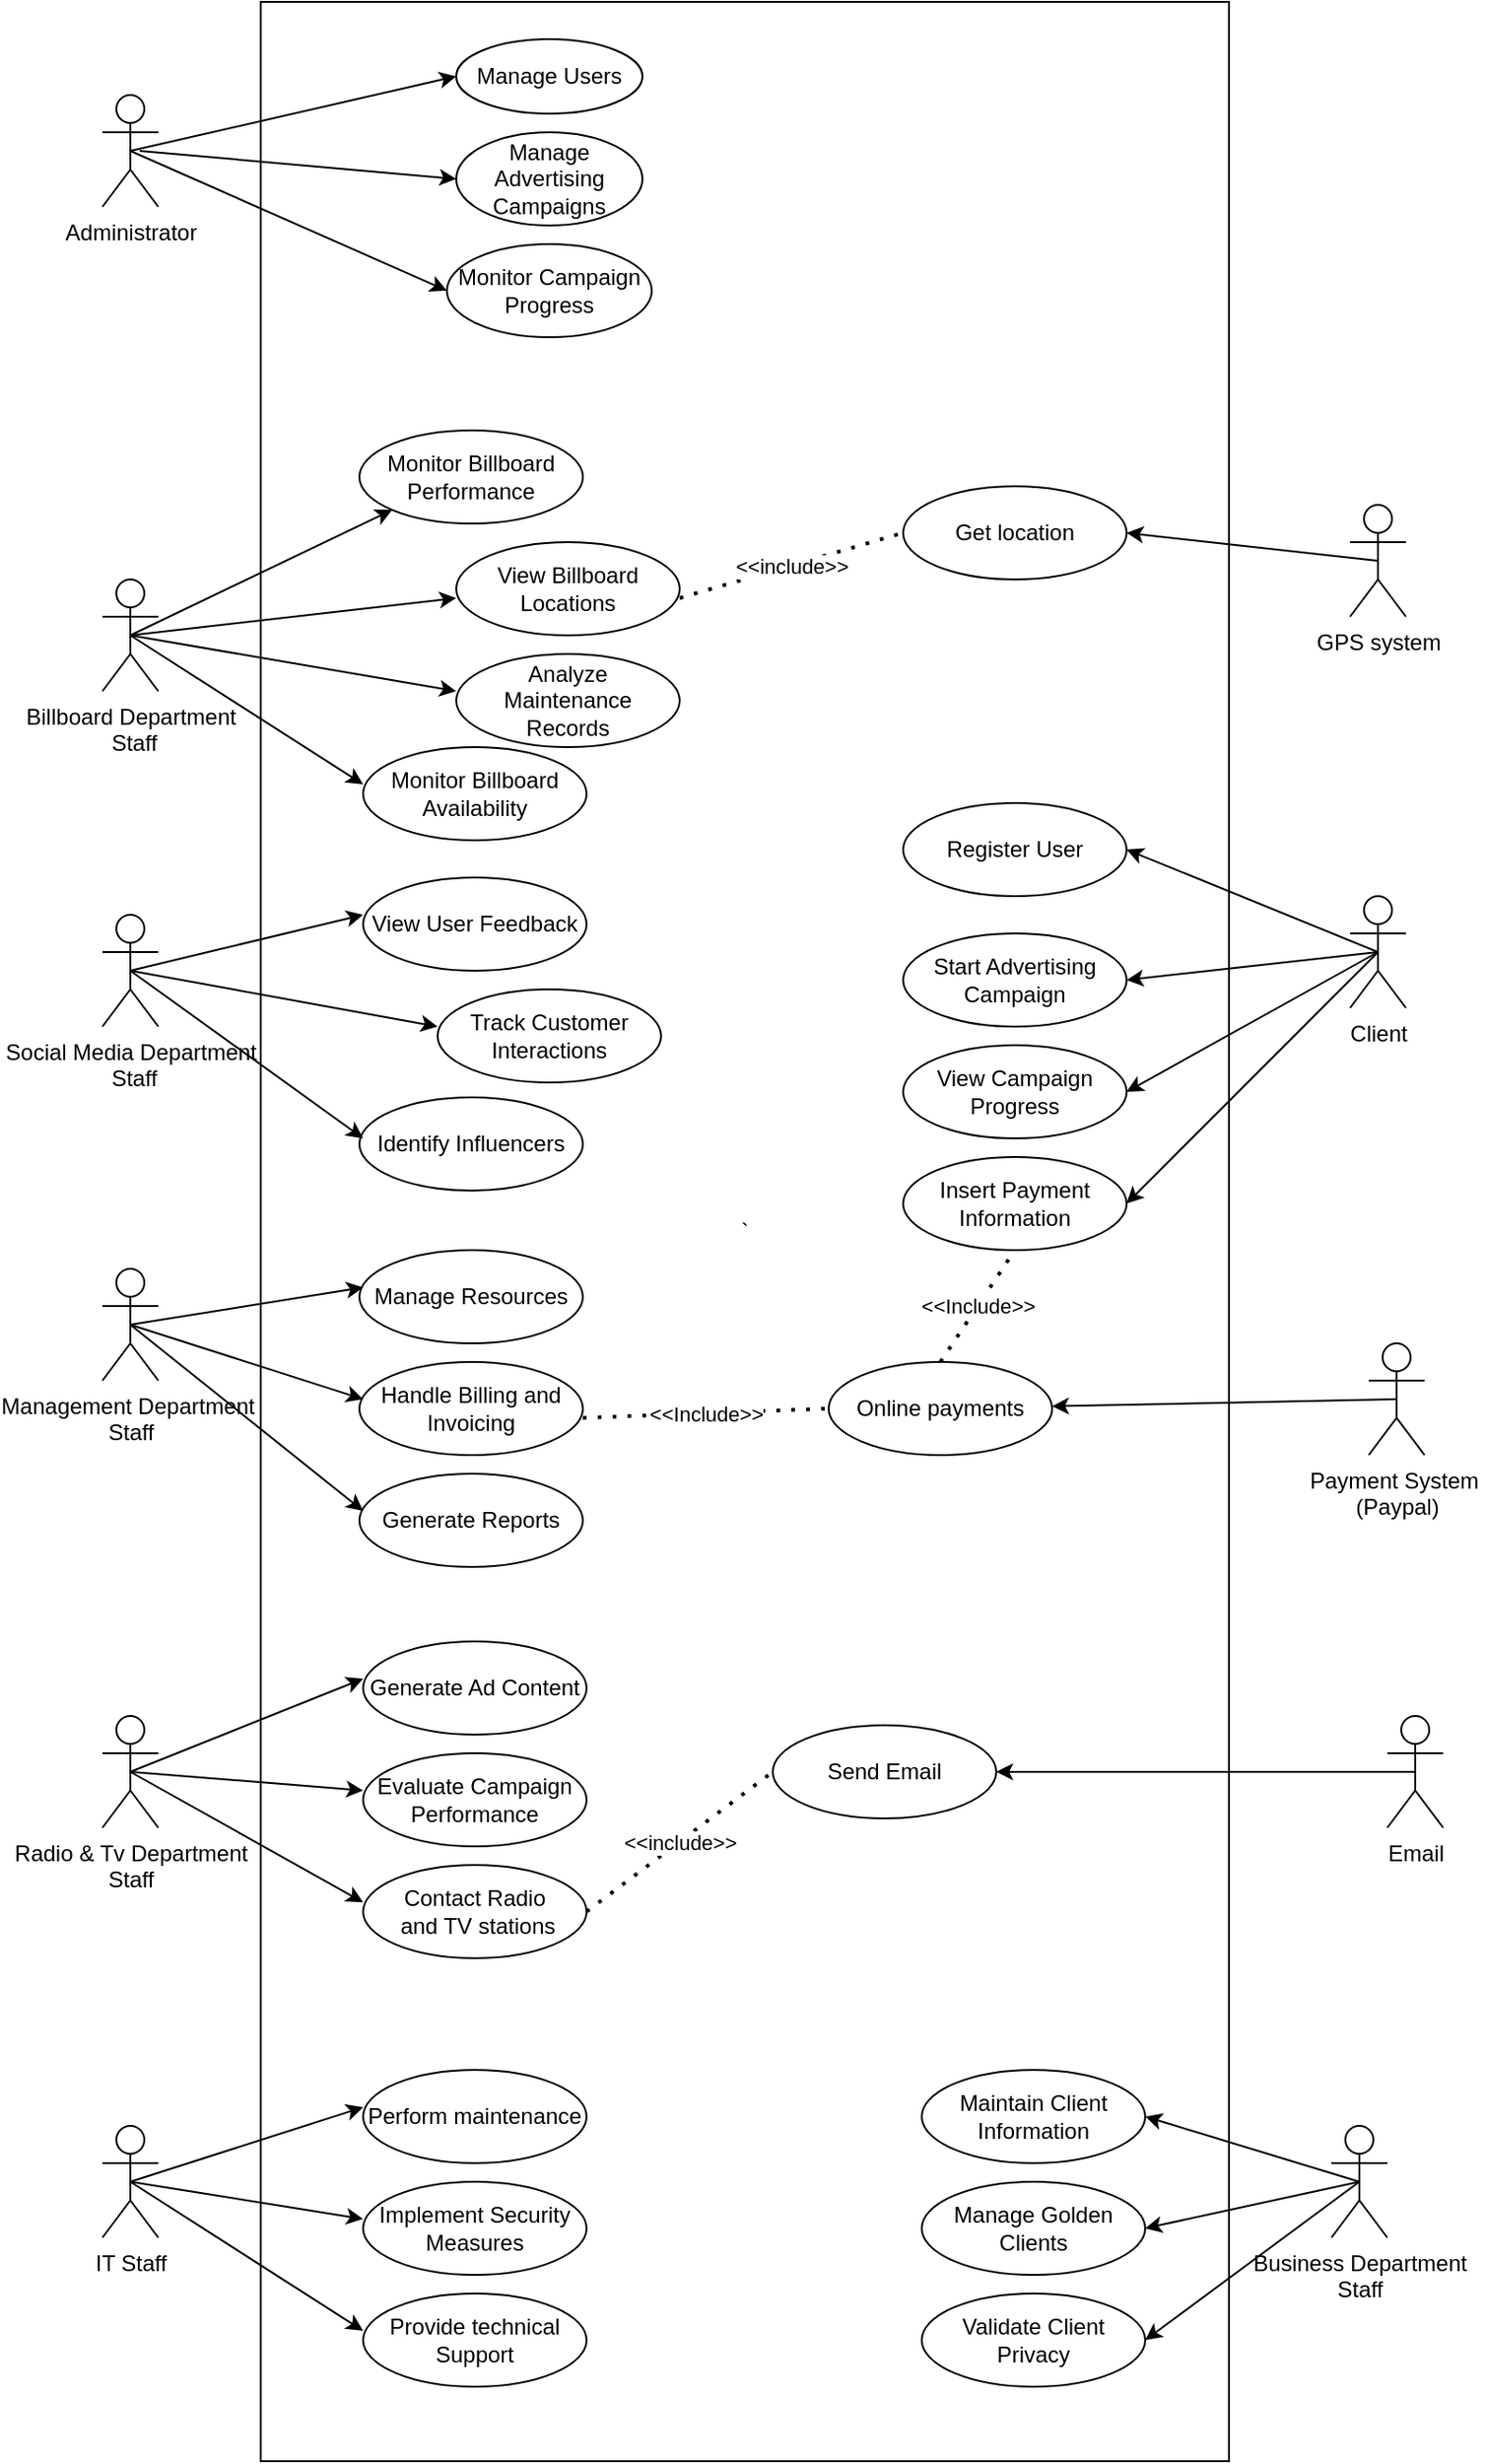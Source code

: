 <mxfile version="21.5.0" type="github">
  <diagram name="Page-1" id="-30_-kgWNISgQ9iI4o54">
    <mxGraphModel dx="1400" dy="1864" grid="1" gridSize="10" guides="1" tooltips="1" connect="1" arrows="1" fold="1" page="1" pageScale="1" pageWidth="850" pageHeight="1100" math="0" shadow="0">
      <root>
        <mxCell id="0" />
        <mxCell id="1" parent="0" />
        <object label="Billboard Department&lt;br&gt;&amp;nbsp;Staff" id="Q2n0QI2UcE-sAPUQfpQw-1">
          <mxCell style="shape=umlActor;verticalLabelPosition=bottom;verticalAlign=top;html=1;outlineConnect=0;direction=east;" vertex="1" parent="1">
            <mxGeometry x="80" y="230" width="30" height="60" as="geometry" />
          </mxCell>
        </object>
        <object label="Social Media Department&lt;br&gt;&amp;nbsp;Staff" id="Q2n0QI2UcE-sAPUQfpQw-10">
          <mxCell style="shape=umlActor;verticalLabelPosition=bottom;verticalAlign=top;html=1;outlineConnect=0;direction=east;" vertex="1" parent="1">
            <mxGeometry x="80" y="410" width="30" height="60" as="geometry" />
          </mxCell>
        </object>
        <mxCell id="Q2n0QI2UcE-sAPUQfpQw-11" value="Radio &amp;amp; Tv Department&lt;br&gt;Staff" style="shape=umlActor;verticalLabelPosition=bottom;verticalAlign=top;html=1;outlineConnect=0;" vertex="1" parent="1">
          <mxGeometry x="80" y="840" width="30" height="60" as="geometry" />
        </mxCell>
        <mxCell id="Q2n0QI2UcE-sAPUQfpQw-13" value="Management Department&amp;nbsp;&lt;br&gt;Staff" style="shape=umlActor;verticalLabelPosition=bottom;verticalAlign=top;html=1;outlineConnect=0;" vertex="1" parent="1">
          <mxGeometry x="80" y="600" width="30" height="60" as="geometry" />
        </mxCell>
        <mxCell id="Q2n0QI2UcE-sAPUQfpQw-14" value="IT Staff&lt;br&gt;" style="shape=umlActor;verticalLabelPosition=bottom;verticalAlign=top;html=1;outlineConnect=0;" vertex="1" parent="1">
          <mxGeometry x="80" y="1060" width="30" height="60" as="geometry" />
        </mxCell>
        <mxCell id="Q2n0QI2UcE-sAPUQfpQw-15" value="Administrator&lt;br&gt;" style="shape=umlActor;verticalLabelPosition=bottom;verticalAlign=top;html=1;outlineConnect=0;" vertex="1" parent="1">
          <mxGeometry x="80" y="-30" width="30" height="60" as="geometry" />
        </mxCell>
        <mxCell id="Q2n0QI2UcE-sAPUQfpQw-17" value="`" style="rounded=0;whiteSpace=wrap;labelBackgroundColor=none;" vertex="1" parent="1">
          <mxGeometry x="165" y="-80" width="520" height="1320" as="geometry" />
        </mxCell>
        <mxCell id="Q2n0QI2UcE-sAPUQfpQw-19" value="Manage Users" style="ellipse;whiteSpace=wrap;html=1;" vertex="1" parent="1">
          <mxGeometry x="270" y="-60" width="100" height="40" as="geometry" />
        </mxCell>
        <mxCell id="Q2n0QI2UcE-sAPUQfpQw-26" value="Manage Advertising Campaigns" style="ellipse;whiteSpace=wrap;html=1;" vertex="1" parent="1">
          <mxGeometry x="270" y="-10" width="100" height="50" as="geometry" />
        </mxCell>
        <mxCell id="Q2n0QI2UcE-sAPUQfpQw-41" value="Monitor Billboard Performance" style="ellipse;whiteSpace=wrap;html=1;" vertex="1" parent="1">
          <mxGeometry x="218" y="150" width="120" height="50" as="geometry" />
        </mxCell>
        <mxCell id="Q2n0QI2UcE-sAPUQfpQw-42" value="Analyze &lt;br&gt;Maintenance &lt;br&gt;Records" style="ellipse;whiteSpace=wrap;html=1;" vertex="1" parent="1">
          <mxGeometry x="270" y="270" width="120" height="50" as="geometry" />
        </mxCell>
        <mxCell id="Q2n0QI2UcE-sAPUQfpQw-43" value="Monitor Billboard Availability" style="ellipse;whiteSpace=wrap;html=1;" vertex="1" parent="1">
          <mxGeometry x="220" y="320" width="120" height="50" as="geometry" />
        </mxCell>
        <mxCell id="Q2n0QI2UcE-sAPUQfpQw-56" value="" style="endArrow=classic;html=1;rounded=0;exitX=0.5;exitY=0.5;exitDx=0;exitDy=0;exitPerimeter=0;entryX=0;entryY=1;entryDx=0;entryDy=0;" edge="1" parent="1" source="Q2n0QI2UcE-sAPUQfpQw-1" target="Q2n0QI2UcE-sAPUQfpQw-41">
          <mxGeometry width="50" height="50" relative="1" as="geometry">
            <mxPoint x="170" y="250" as="sourcePoint" />
            <mxPoint x="220" y="200" as="targetPoint" />
          </mxGeometry>
        </mxCell>
        <mxCell id="Q2n0QI2UcE-sAPUQfpQw-60" value="View User Feedback" style="ellipse;whiteSpace=wrap;html=1;" vertex="1" parent="1">
          <mxGeometry x="220" y="390" width="120" height="50" as="geometry" />
        </mxCell>
        <mxCell id="Q2n0QI2UcE-sAPUQfpQw-61" value="Track Customer Interactions" style="ellipse;whiteSpace=wrap;html=1;" vertex="1" parent="1">
          <mxGeometry x="260" y="450" width="120" height="50" as="geometry" />
        </mxCell>
        <mxCell id="Q2n0QI2UcE-sAPUQfpQw-62" value="Identify Influencers" style="ellipse;whiteSpace=wrap;html=1;" vertex="1" parent="1">
          <mxGeometry x="218" y="508" width="120" height="50" as="geometry" />
        </mxCell>
        <mxCell id="Q2n0QI2UcE-sAPUQfpQw-63" value="Manage Resources" style="ellipse;whiteSpace=wrap;html=1;" vertex="1" parent="1">
          <mxGeometry x="218" y="590" width="120" height="50" as="geometry" />
        </mxCell>
        <mxCell id="Q2n0QI2UcE-sAPUQfpQw-64" value="Handle Billing and Invoicing" style="ellipse;whiteSpace=wrap;html=1;" vertex="1" parent="1">
          <mxGeometry x="218" y="650" width="120" height="50" as="geometry" />
        </mxCell>
        <mxCell id="Q2n0QI2UcE-sAPUQfpQw-65" value="Generate Reports" style="ellipse;whiteSpace=wrap;html=1;" vertex="1" parent="1">
          <mxGeometry x="218" y="710" width="120" height="50" as="geometry" />
        </mxCell>
        <mxCell id="Q2n0QI2UcE-sAPUQfpQw-70" value="Generate Ad Content" style="ellipse;whiteSpace=wrap;html=1;" vertex="1" parent="1">
          <mxGeometry x="220" y="800" width="120" height="50" as="geometry" />
        </mxCell>
        <mxCell id="Q2n0QI2UcE-sAPUQfpQw-71" value="Evaluate Campaign Performance" style="ellipse;whiteSpace=wrap;html=1;" vertex="1" parent="1">
          <mxGeometry x="220" y="860" width="120" height="50" as="geometry" />
        </mxCell>
        <mxCell id="Q2n0QI2UcE-sAPUQfpQw-72" value="Contact Radio&lt;br&gt;&amp;nbsp;and TV stations" style="ellipse;whiteSpace=wrap;html=1;" vertex="1" parent="1">
          <mxGeometry x="220" y="920" width="120" height="50" as="geometry" />
        </mxCell>
        <mxCell id="Q2n0QI2UcE-sAPUQfpQw-73" style="edgeStyle=none;rounded=0;orthogonalLoop=1;jettySize=auto;html=1;exitX=1;exitY=0.75;exitDx=0;exitDy=0;" edge="1" parent="1" source="Q2n0QI2UcE-sAPUQfpQw-17" target="Q2n0QI2UcE-sAPUQfpQw-17">
          <mxGeometry relative="1" as="geometry" />
        </mxCell>
        <mxCell id="Q2n0QI2UcE-sAPUQfpQw-87" style="edgeStyle=none;rounded=0;orthogonalLoop=1;jettySize=auto;html=1;exitX=0.5;exitY=0.5;exitDx=0;exitDy=0;exitPerimeter=0;entryX=1;entryY=0.5;entryDx=0;entryDy=0;" edge="1" parent="1" source="Q2n0QI2UcE-sAPUQfpQw-74" target="Q2n0QI2UcE-sAPUQfpQw-77">
          <mxGeometry relative="1" as="geometry" />
        </mxCell>
        <mxCell id="Q2n0QI2UcE-sAPUQfpQw-74" value="Email" style="shape=umlActor;verticalLabelPosition=bottom;verticalAlign=top;html=1;outlineConnect=0;" vertex="1" parent="1">
          <mxGeometry x="770" y="840" width="30" height="60" as="geometry" />
        </mxCell>
        <mxCell id="Q2n0QI2UcE-sAPUQfpQw-77" value="Send Email&lt;br&gt;" style="ellipse;whiteSpace=wrap;html=1;" vertex="1" parent="1">
          <mxGeometry x="440" y="845" width="120" height="50" as="geometry" />
        </mxCell>
        <mxCell id="Q2n0QI2UcE-sAPUQfpQw-84" value="&amp;lt;&amp;lt;include&amp;gt;&amp;gt;&lt;br&gt;" style="endArrow=none;dashed=1;html=1;dashPattern=1 3;strokeWidth=2;rounded=0;exitX=1;exitY=0.5;exitDx=0;exitDy=0;entryX=0;entryY=0.5;entryDx=0;entryDy=0;" edge="1" parent="1" source="Q2n0QI2UcE-sAPUQfpQw-72" target="Q2n0QI2UcE-sAPUQfpQw-77">
          <mxGeometry width="50" height="50" relative="1" as="geometry">
            <mxPoint x="380" y="970" as="sourcePoint" />
            <mxPoint x="430" y="920" as="targetPoint" />
          </mxGeometry>
        </mxCell>
        <mxCell id="Q2n0QI2UcE-sAPUQfpQw-90" value="Perform maintenance" style="ellipse;whiteSpace=wrap;html=1;" vertex="1" parent="1">
          <mxGeometry x="220" y="1030" width="120" height="50" as="geometry" />
        </mxCell>
        <mxCell id="Q2n0QI2UcE-sAPUQfpQw-91" value="Implement Security Measures&lt;br&gt;" style="ellipse;whiteSpace=wrap;html=1;" vertex="1" parent="1">
          <mxGeometry x="220" y="1090" width="120" height="50" as="geometry" />
        </mxCell>
        <mxCell id="Q2n0QI2UcE-sAPUQfpQw-92" value="Provide technical Support" style="ellipse;whiteSpace=wrap;html=1;" vertex="1" parent="1">
          <mxGeometry x="220" y="1150" width="120" height="50" as="geometry" />
        </mxCell>
        <mxCell id="Q2n0QI2UcE-sAPUQfpQw-93" value="View Billboard Locations&lt;br&gt;" style="ellipse;whiteSpace=wrap;html=1;" vertex="1" parent="1">
          <mxGeometry x="270" y="210" width="120" height="50" as="geometry" />
        </mxCell>
        <mxCell id="Q2n0QI2UcE-sAPUQfpQw-94" style="edgeStyle=none;rounded=0;orthogonalLoop=1;jettySize=auto;html=1;exitX=1;exitY=1;exitDx=0;exitDy=0;" edge="1" parent="1" source="Q2n0QI2UcE-sAPUQfpQw-42" target="Q2n0QI2UcE-sAPUQfpQw-42">
          <mxGeometry relative="1" as="geometry" />
        </mxCell>
        <mxCell id="Q2n0QI2UcE-sAPUQfpQw-95" value="Get location&lt;br&gt;" style="ellipse;whiteSpace=wrap;html=1;" vertex="1" parent="1">
          <mxGeometry x="510" y="180" width="120" height="50" as="geometry" />
        </mxCell>
        <mxCell id="Q2n0QI2UcE-sAPUQfpQw-99" style="edgeStyle=none;rounded=0;orthogonalLoop=1;jettySize=auto;html=1;exitX=0.5;exitY=0.5;exitDx=0;exitDy=0;exitPerimeter=0;entryX=1;entryY=0.5;entryDx=0;entryDy=0;" edge="1" parent="1" source="Q2n0QI2UcE-sAPUQfpQw-96" target="Q2n0QI2UcE-sAPUQfpQw-95">
          <mxGeometry relative="1" as="geometry" />
        </mxCell>
        <mxCell id="Q2n0QI2UcE-sAPUQfpQw-96" value="GPS system&lt;br&gt;" style="shape=umlActor;verticalLabelPosition=bottom;verticalAlign=top;html=1;outlineConnect=0;" vertex="1" parent="1">
          <mxGeometry x="750" y="190" width="30" height="60" as="geometry" />
        </mxCell>
        <mxCell id="Q2n0QI2UcE-sAPUQfpQw-98" value="&amp;lt;&amp;lt;include&amp;gt;&amp;gt;" style="endArrow=none;dashed=1;html=1;dashPattern=1 3;strokeWidth=2;rounded=0;entryX=0;entryY=0.5;entryDx=0;entryDy=0;" edge="1" parent="1" target="Q2n0QI2UcE-sAPUQfpQw-95">
          <mxGeometry width="50" height="50" relative="1" as="geometry">
            <mxPoint x="390" y="240" as="sourcePoint" />
            <mxPoint x="440" y="190" as="targetPoint" />
          </mxGeometry>
        </mxCell>
        <mxCell id="Q2n0QI2UcE-sAPUQfpQw-104" value="" style="endArrow=classic;html=1;rounded=0;exitX=0.5;exitY=0.5;exitDx=0;exitDy=0;exitPerimeter=0;" edge="1" parent="1" source="Q2n0QI2UcE-sAPUQfpQw-11">
          <mxGeometry width="50" height="50" relative="1" as="geometry">
            <mxPoint x="170" y="870" as="sourcePoint" />
            <mxPoint x="220" y="820" as="targetPoint" />
          </mxGeometry>
        </mxCell>
        <mxCell id="Q2n0QI2UcE-sAPUQfpQw-106" value="" style="endArrow=classic;html=1;rounded=0;exitX=0.5;exitY=0.5;exitDx=0;exitDy=0;exitPerimeter=0;" edge="1" parent="1" source="Q2n0QI2UcE-sAPUQfpQw-11">
          <mxGeometry width="50" height="50" relative="1" as="geometry">
            <mxPoint x="170" y="930" as="sourcePoint" />
            <mxPoint x="220" y="880" as="targetPoint" />
          </mxGeometry>
        </mxCell>
        <mxCell id="Q2n0QI2UcE-sAPUQfpQw-110" value="" style="endArrow=classic;html=1;rounded=0;exitX=0.5;exitY=0.5;exitDx=0;exitDy=0;exitPerimeter=0;" edge="1" parent="1" source="Q2n0QI2UcE-sAPUQfpQw-11">
          <mxGeometry width="50" height="50" relative="1" as="geometry">
            <mxPoint x="170" y="990" as="sourcePoint" />
            <mxPoint x="220" y="940" as="targetPoint" />
          </mxGeometry>
        </mxCell>
        <mxCell id="Q2n0QI2UcE-sAPUQfpQw-112" value="" style="endArrow=classic;html=1;rounded=0;exitX=0.5;exitY=0.5;exitDx=0;exitDy=0;exitPerimeter=0;" edge="1" parent="1" source="Q2n0QI2UcE-sAPUQfpQw-13">
          <mxGeometry width="50" height="50" relative="1" as="geometry">
            <mxPoint x="170" y="660" as="sourcePoint" />
            <mxPoint x="220" y="610" as="targetPoint" />
          </mxGeometry>
        </mxCell>
        <mxCell id="Q2n0QI2UcE-sAPUQfpQw-113" value="" style="endArrow=classic;html=1;rounded=0;exitX=0.5;exitY=0.5;exitDx=0;exitDy=0;exitPerimeter=0;" edge="1" parent="1" source="Q2n0QI2UcE-sAPUQfpQw-13">
          <mxGeometry width="50" height="50" relative="1" as="geometry">
            <mxPoint x="170" y="720" as="sourcePoint" />
            <mxPoint x="220" y="670" as="targetPoint" />
          </mxGeometry>
        </mxCell>
        <mxCell id="Q2n0QI2UcE-sAPUQfpQw-116" value="" style="endArrow=classic;html=1;rounded=0;exitX=0.5;exitY=0.5;exitDx=0;exitDy=0;exitPerimeter=0;" edge="1" parent="1" source="Q2n0QI2UcE-sAPUQfpQw-13">
          <mxGeometry width="50" height="50" relative="1" as="geometry">
            <mxPoint x="170" y="780" as="sourcePoint" />
            <mxPoint x="220" y="730" as="targetPoint" />
          </mxGeometry>
        </mxCell>
        <mxCell id="Q2n0QI2UcE-sAPUQfpQw-117" value="" style="endArrow=classic;html=1;rounded=0;exitX=0.5;exitY=0.5;exitDx=0;exitDy=0;exitPerimeter=0;" edge="1" parent="1" source="Q2n0QI2UcE-sAPUQfpQw-10">
          <mxGeometry width="50" height="50" relative="1" as="geometry">
            <mxPoint x="170" y="460" as="sourcePoint" />
            <mxPoint x="220" y="410" as="targetPoint" />
          </mxGeometry>
        </mxCell>
        <mxCell id="Q2n0QI2UcE-sAPUQfpQw-121" value="" style="endArrow=classic;html=1;rounded=0;exitX=0.5;exitY=0.5;exitDx=0;exitDy=0;exitPerimeter=0;" edge="1" parent="1" source="Q2n0QI2UcE-sAPUQfpQw-10">
          <mxGeometry width="50" height="50" relative="1" as="geometry">
            <mxPoint x="150" y="450" as="sourcePoint" />
            <mxPoint x="260" y="470" as="targetPoint" />
          </mxGeometry>
        </mxCell>
        <mxCell id="Q2n0QI2UcE-sAPUQfpQw-122" value="" style="endArrow=classic;html=1;rounded=0;exitX=0.5;exitY=0.5;exitDx=0;exitDy=0;exitPerimeter=0;" edge="1" parent="1" source="Q2n0QI2UcE-sAPUQfpQw-10">
          <mxGeometry width="50" height="50" relative="1" as="geometry">
            <mxPoint x="170" y="580" as="sourcePoint" />
            <mxPoint x="220" y="530" as="targetPoint" />
          </mxGeometry>
        </mxCell>
        <mxCell id="Q2n0QI2UcE-sAPUQfpQw-123" value="" style="endArrow=classic;html=1;rounded=0;exitX=0.5;exitY=0.5;exitDx=0;exitDy=0;exitPerimeter=0;" edge="1" parent="1" source="Q2n0QI2UcE-sAPUQfpQw-1">
          <mxGeometry width="50" height="50" relative="1" as="geometry">
            <mxPoint x="220" y="290" as="sourcePoint" />
            <mxPoint x="270" y="240" as="targetPoint" />
          </mxGeometry>
        </mxCell>
        <mxCell id="Q2n0QI2UcE-sAPUQfpQw-124" value="" style="endArrow=classic;html=1;rounded=0;exitX=0.5;exitY=0.5;exitDx=0;exitDy=0;exitPerimeter=0;" edge="1" parent="1" source="Q2n0QI2UcE-sAPUQfpQw-1">
          <mxGeometry width="50" height="50" relative="1" as="geometry">
            <mxPoint x="220" y="340" as="sourcePoint" />
            <mxPoint x="270" y="290" as="targetPoint" />
          </mxGeometry>
        </mxCell>
        <mxCell id="Q2n0QI2UcE-sAPUQfpQw-125" value="" style="endArrow=classic;html=1;rounded=0;exitX=0.5;exitY=0.5;exitDx=0;exitDy=0;exitPerimeter=0;" edge="1" parent="1" source="Q2n0QI2UcE-sAPUQfpQw-1">
          <mxGeometry width="50" height="50" relative="1" as="geometry">
            <mxPoint x="170" y="390" as="sourcePoint" />
            <mxPoint x="220" y="340" as="targetPoint" />
          </mxGeometry>
        </mxCell>
        <mxCell id="Q2n0QI2UcE-sAPUQfpQw-126" value="" style="endArrow=classic;html=1;rounded=0;exitX=0.5;exitY=0.5;exitDx=0;exitDy=0;exitPerimeter=0;" edge="1" parent="1" source="Q2n0QI2UcE-sAPUQfpQw-15">
          <mxGeometry width="50" height="50" relative="1" as="geometry">
            <mxPoint x="220" y="10" as="sourcePoint" />
            <mxPoint x="270" y="-40" as="targetPoint" />
          </mxGeometry>
        </mxCell>
        <mxCell id="Q2n0QI2UcE-sAPUQfpQw-127" value="&amp;lt;&amp;lt;Include&amp;gt;&amp;gt;" style="endArrow=none;dashed=1;html=1;dashPattern=1 3;strokeWidth=2;rounded=0;entryX=0;entryY=0.5;entryDx=0;entryDy=0;" edge="1" parent="1" target="Q2n0QI2UcE-sAPUQfpQw-130">
          <mxGeometry width="50" height="50" relative="1" as="geometry">
            <mxPoint x="338" y="680" as="sourcePoint" />
            <mxPoint x="388" y="630" as="targetPoint" />
          </mxGeometry>
        </mxCell>
        <mxCell id="Q2n0QI2UcE-sAPUQfpQw-130" value="Online payments&lt;br&gt;" style="ellipse;whiteSpace=wrap;html=1;" vertex="1" parent="1">
          <mxGeometry x="470" y="650" width="120" height="50" as="geometry" />
        </mxCell>
        <mxCell id="Q2n0QI2UcE-sAPUQfpQw-133" style="edgeStyle=none;rounded=0;orthogonalLoop=1;jettySize=auto;html=1;exitX=0.5;exitY=0.5;exitDx=0;exitDy=0;exitPerimeter=0;" edge="1" parent="1" source="Q2n0QI2UcE-sAPUQfpQw-132" target="Q2n0QI2UcE-sAPUQfpQw-130">
          <mxGeometry relative="1" as="geometry" />
        </mxCell>
        <mxCell id="Q2n0QI2UcE-sAPUQfpQw-132" value="Payment System&amp;nbsp;&lt;br&gt;(Paypal)" style="shape=umlActor;verticalLabelPosition=bottom;verticalAlign=top;html=1;outlineConnect=0;" vertex="1" parent="1">
          <mxGeometry x="760" y="640" width="30" height="60" as="geometry" />
        </mxCell>
        <mxCell id="Q2n0QI2UcE-sAPUQfpQw-134" value="" style="endArrow=classic;html=1;rounded=0;exitX=0.5;exitY=0.5;exitDx=0;exitDy=0;exitPerimeter=0;" edge="1" parent="1" source="Q2n0QI2UcE-sAPUQfpQw-14">
          <mxGeometry width="50" height="50" relative="1" as="geometry">
            <mxPoint x="170" y="1100" as="sourcePoint" />
            <mxPoint x="220" y="1050" as="targetPoint" />
          </mxGeometry>
        </mxCell>
        <mxCell id="Q2n0QI2UcE-sAPUQfpQw-135" value="" style="endArrow=classic;html=1;rounded=0;exitX=0.5;exitY=0.5;exitDx=0;exitDy=0;exitPerimeter=0;" edge="1" parent="1" source="Q2n0QI2UcE-sAPUQfpQw-14">
          <mxGeometry width="50" height="50" relative="1" as="geometry">
            <mxPoint x="170" y="1160" as="sourcePoint" />
            <mxPoint x="220" y="1110" as="targetPoint" />
          </mxGeometry>
        </mxCell>
        <mxCell id="Q2n0QI2UcE-sAPUQfpQw-136" value="" style="endArrow=classic;html=1;rounded=0;exitX=0.5;exitY=0.5;exitDx=0;exitDy=0;exitPerimeter=0;" edge="1" parent="1" source="Q2n0QI2UcE-sAPUQfpQw-14">
          <mxGeometry width="50" height="50" relative="1" as="geometry">
            <mxPoint x="170" y="1220" as="sourcePoint" />
            <mxPoint x="220" y="1170" as="targetPoint" />
          </mxGeometry>
        </mxCell>
        <mxCell id="Q2n0QI2UcE-sAPUQfpQw-139" value="" style="endArrow=classic;html=1;rounded=0;entryX=0;entryY=0.5;entryDx=0;entryDy=0;" edge="1" parent="1" target="Q2n0QI2UcE-sAPUQfpQw-26">
          <mxGeometry width="50" height="50" relative="1" as="geometry">
            <mxPoint x="100" as="sourcePoint" />
            <mxPoint x="270" y="10" as="targetPoint" />
          </mxGeometry>
        </mxCell>
        <mxCell id="Q2n0QI2UcE-sAPUQfpQw-140" value="Monitor Campaign Progress" style="ellipse;whiteSpace=wrap;html=1;" vertex="1" parent="1">
          <mxGeometry x="265" y="50" width="110" height="50" as="geometry" />
        </mxCell>
        <mxCell id="Q2n0QI2UcE-sAPUQfpQw-141" value="" style="endArrow=classic;html=1;rounded=0;entryX=0;entryY=0.5;entryDx=0;entryDy=0;exitX=0.5;exitY=0.5;exitDx=0;exitDy=0;exitPerimeter=0;" edge="1" parent="1" source="Q2n0QI2UcE-sAPUQfpQw-15" target="Q2n0QI2UcE-sAPUQfpQw-140">
          <mxGeometry width="50" height="50" relative="1" as="geometry">
            <mxPoint x="220" y="130" as="sourcePoint" />
            <mxPoint x="270" y="80" as="targetPoint" />
          </mxGeometry>
        </mxCell>
        <mxCell id="Q2n0QI2UcE-sAPUQfpQw-166" style="edgeStyle=none;rounded=0;orthogonalLoop=1;jettySize=auto;html=1;exitX=0.5;exitY=0.5;exitDx=0;exitDy=0;exitPerimeter=0;entryX=1;entryY=0.5;entryDx=0;entryDy=0;" edge="1" parent="1" source="Q2n0QI2UcE-sAPUQfpQw-142" target="Q2n0QI2UcE-sAPUQfpQw-144">
          <mxGeometry relative="1" as="geometry" />
        </mxCell>
        <mxCell id="Q2n0QI2UcE-sAPUQfpQw-167" style="edgeStyle=none;rounded=0;orthogonalLoop=1;jettySize=auto;html=1;exitX=0.5;exitY=0.5;exitDx=0;exitDy=0;exitPerimeter=0;entryX=1;entryY=0.5;entryDx=0;entryDy=0;" edge="1" parent="1" source="Q2n0QI2UcE-sAPUQfpQw-142" target="Q2n0QI2UcE-sAPUQfpQw-145">
          <mxGeometry relative="1" as="geometry" />
        </mxCell>
        <mxCell id="Q2n0QI2UcE-sAPUQfpQw-168" style="edgeStyle=none;rounded=0;orthogonalLoop=1;jettySize=auto;html=1;exitX=0.5;exitY=0.5;exitDx=0;exitDy=0;exitPerimeter=0;entryX=1;entryY=0.5;entryDx=0;entryDy=0;" edge="1" parent="1" source="Q2n0QI2UcE-sAPUQfpQw-142" target="Q2n0QI2UcE-sAPUQfpQw-146">
          <mxGeometry relative="1" as="geometry" />
        </mxCell>
        <mxCell id="Q2n0QI2UcE-sAPUQfpQw-142" value="Business Department &lt;br&gt;Staff" style="shape=umlActor;verticalLabelPosition=bottom;verticalAlign=top;html=1;outlineConnect=0;" vertex="1" parent="1">
          <mxGeometry x="740" y="1060" width="30" height="60" as="geometry" />
        </mxCell>
        <mxCell id="Q2n0QI2UcE-sAPUQfpQw-144" value="Maintain Client Information" style="ellipse;whiteSpace=wrap;html=1;" vertex="1" parent="1">
          <mxGeometry x="520" y="1030" width="120" height="50" as="geometry" />
        </mxCell>
        <mxCell id="Q2n0QI2UcE-sAPUQfpQw-145" value="Manage Golden Clients" style="ellipse;whiteSpace=wrap;html=1;" vertex="1" parent="1">
          <mxGeometry x="520" y="1090" width="120" height="50" as="geometry" />
        </mxCell>
        <mxCell id="Q2n0QI2UcE-sAPUQfpQw-146" value="Validate Client Privacy" style="ellipse;whiteSpace=wrap;html=1;" vertex="1" parent="1">
          <mxGeometry x="520" y="1150" width="120" height="50" as="geometry" />
        </mxCell>
        <mxCell id="Q2n0QI2UcE-sAPUQfpQw-150" style="edgeStyle=none;rounded=0;orthogonalLoop=1;jettySize=auto;html=1;exitX=0.5;exitY=0.5;exitDx=0;exitDy=0;exitPerimeter=0;entryX=1;entryY=0.5;entryDx=0;entryDy=0;" edge="1" parent="1" source="Q2n0QI2UcE-sAPUQfpQw-147" target="Q2n0QI2UcE-sAPUQfpQw-148">
          <mxGeometry relative="1" as="geometry" />
        </mxCell>
        <mxCell id="Q2n0QI2UcE-sAPUQfpQw-152" style="edgeStyle=none;rounded=0;orthogonalLoop=1;jettySize=auto;html=1;exitX=0.5;exitY=0.5;exitDx=0;exitDy=0;exitPerimeter=0;entryX=1;entryY=0.5;entryDx=0;entryDy=0;" edge="1" parent="1" source="Q2n0QI2UcE-sAPUQfpQw-147" target="Q2n0QI2UcE-sAPUQfpQw-151">
          <mxGeometry relative="1" as="geometry" />
        </mxCell>
        <mxCell id="Q2n0QI2UcE-sAPUQfpQw-155" style="edgeStyle=none;rounded=0;orthogonalLoop=1;jettySize=auto;html=1;exitX=0.5;exitY=0.5;exitDx=0;exitDy=0;exitPerimeter=0;entryX=1;entryY=0.5;entryDx=0;entryDy=0;" edge="1" parent="1" source="Q2n0QI2UcE-sAPUQfpQw-147" target="Q2n0QI2UcE-sAPUQfpQw-153">
          <mxGeometry relative="1" as="geometry" />
        </mxCell>
        <mxCell id="Q2n0QI2UcE-sAPUQfpQw-156" style="edgeStyle=none;rounded=0;orthogonalLoop=1;jettySize=auto;html=1;exitX=0.5;exitY=0.5;exitDx=0;exitDy=0;exitPerimeter=0;entryX=1;entryY=0.5;entryDx=0;entryDy=0;" edge="1" parent="1" source="Q2n0QI2UcE-sAPUQfpQw-147" target="Q2n0QI2UcE-sAPUQfpQw-154">
          <mxGeometry relative="1" as="geometry" />
        </mxCell>
        <mxCell id="Q2n0QI2UcE-sAPUQfpQw-147" value="Client" style="shape=umlActor;verticalLabelPosition=bottom;verticalAlign=top;html=1;outlineConnect=0;" vertex="1" parent="1">
          <mxGeometry x="750" y="400" width="30" height="60" as="geometry" />
        </mxCell>
        <mxCell id="Q2n0QI2UcE-sAPUQfpQw-148" value="Register User&lt;br&gt;" style="ellipse;whiteSpace=wrap;html=1;" vertex="1" parent="1">
          <mxGeometry x="510" y="350" width="120" height="50" as="geometry" />
        </mxCell>
        <mxCell id="Q2n0QI2UcE-sAPUQfpQw-151" value="Start Advertising Campaign" style="ellipse;whiteSpace=wrap;html=1;" vertex="1" parent="1">
          <mxGeometry x="510" y="420" width="120" height="50" as="geometry" />
        </mxCell>
        <mxCell id="Q2n0QI2UcE-sAPUQfpQw-153" value="Insert Payment Information" style="ellipse;whiteSpace=wrap;html=1;" vertex="1" parent="1">
          <mxGeometry x="510" y="540" width="120" height="50" as="geometry" />
        </mxCell>
        <mxCell id="Q2n0QI2UcE-sAPUQfpQw-154" value="View Campaign Progress" style="ellipse;whiteSpace=wrap;html=1;" vertex="1" parent="1">
          <mxGeometry x="510" y="480" width="120" height="50" as="geometry" />
        </mxCell>
        <mxCell id="Q2n0QI2UcE-sAPUQfpQw-164" value="&amp;lt;&amp;lt;Include&amp;gt;&amp;gt;" style="endArrow=none;dashed=1;html=1;dashPattern=1 3;strokeWidth=2;rounded=0;entryX=0.5;entryY=1;entryDx=0;entryDy=0;exitX=0.5;exitY=0;exitDx=0;exitDy=0;" edge="1" parent="1" source="Q2n0QI2UcE-sAPUQfpQw-130" target="Q2n0QI2UcE-sAPUQfpQw-153">
          <mxGeometry width="50" height="50" relative="1" as="geometry">
            <mxPoint x="530" y="650" as="sourcePoint" />
            <mxPoint x="580" y="600" as="targetPoint" />
          </mxGeometry>
        </mxCell>
      </root>
    </mxGraphModel>
  </diagram>
</mxfile>
